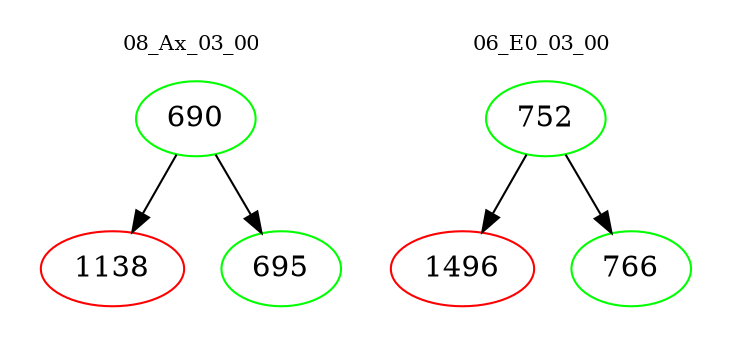 digraph{
subgraph cluster_0 {
color = white
label = "08_Ax_03_00";
fontsize=10;
T0_690 [label="690", color="green"]
T0_690 -> T0_1138 [color="black"]
T0_1138 [label="1138", color="red"]
T0_690 -> T0_695 [color="black"]
T0_695 [label="695", color="green"]
}
subgraph cluster_1 {
color = white
label = "06_E0_03_00";
fontsize=10;
T1_752 [label="752", color="green"]
T1_752 -> T1_1496 [color="black"]
T1_1496 [label="1496", color="red"]
T1_752 -> T1_766 [color="black"]
T1_766 [label="766", color="green"]
}
}
